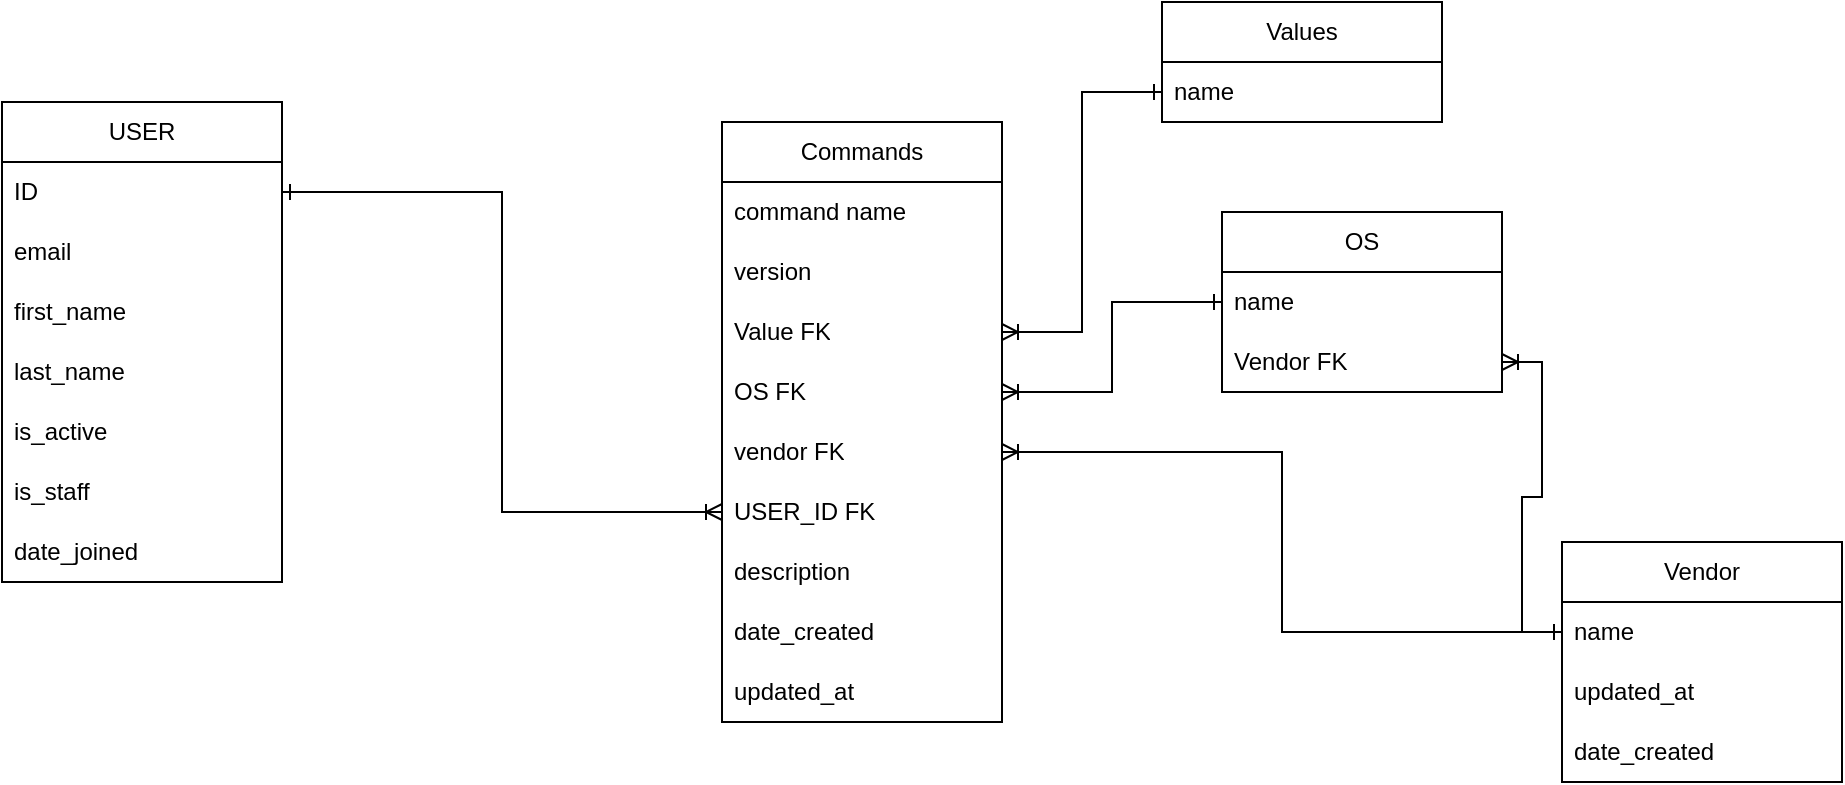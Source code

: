 <mxfile version="27.0.2">
  <diagram name="Page-1" id="LDTWUZMvB90Av-l3FpOa">
    <mxGraphModel dx="1770" dy="428" grid="1" gridSize="10" guides="1" tooltips="1" connect="1" arrows="1" fold="1" page="1" pageScale="1" pageWidth="850" pageHeight="1100" math="0" shadow="0">
      <root>
        <mxCell id="0" />
        <mxCell id="1" parent="0" />
        <mxCell id="-kJda5sUr_edc5x3VZ9T-1" value="Commands" style="swimlane;fontStyle=0;childLayout=stackLayout;horizontal=1;startSize=30;horizontalStack=0;resizeParent=1;resizeParentMax=0;resizeLast=0;collapsible=1;marginBottom=0;whiteSpace=wrap;html=1;" vertex="1" parent="1">
          <mxGeometry x="180" y="230" width="140" height="300" as="geometry" />
        </mxCell>
        <mxCell id="-kJda5sUr_edc5x3VZ9T-2" value="command name" style="text;strokeColor=none;fillColor=none;align=left;verticalAlign=middle;spacingLeft=4;spacingRight=4;overflow=hidden;points=[[0,0.5],[1,0.5]];portConstraint=eastwest;rotatable=0;whiteSpace=wrap;html=1;" vertex="1" parent="-kJda5sUr_edc5x3VZ9T-1">
          <mxGeometry y="30" width="140" height="30" as="geometry" />
        </mxCell>
        <mxCell id="-kJda5sUr_edc5x3VZ9T-3" value="version" style="text;strokeColor=none;fillColor=none;align=left;verticalAlign=middle;spacingLeft=4;spacingRight=4;overflow=hidden;points=[[0,0.5],[1,0.5]];portConstraint=eastwest;rotatable=0;whiteSpace=wrap;html=1;" vertex="1" parent="-kJda5sUr_edc5x3VZ9T-1">
          <mxGeometry y="60" width="140" height="30" as="geometry" />
        </mxCell>
        <mxCell id="-kJda5sUr_edc5x3VZ9T-4" value="Value FK" style="text;strokeColor=none;fillColor=none;align=left;verticalAlign=middle;spacingLeft=4;spacingRight=4;overflow=hidden;points=[[0,0.5],[1,0.5]];portConstraint=eastwest;rotatable=0;whiteSpace=wrap;html=1;" vertex="1" parent="-kJda5sUr_edc5x3VZ9T-1">
          <mxGeometry y="90" width="140" height="30" as="geometry" />
        </mxCell>
        <mxCell id="-kJda5sUr_edc5x3VZ9T-5" value="OS FK" style="text;strokeColor=none;fillColor=none;align=left;verticalAlign=middle;spacingLeft=4;spacingRight=4;overflow=hidden;points=[[0,0.5],[1,0.5]];portConstraint=eastwest;rotatable=0;whiteSpace=wrap;html=1;" vertex="1" parent="-kJda5sUr_edc5x3VZ9T-1">
          <mxGeometry y="120" width="140" height="30" as="geometry" />
        </mxCell>
        <mxCell id="-kJda5sUr_edc5x3VZ9T-6" value="vendor FK" style="text;strokeColor=none;fillColor=none;align=left;verticalAlign=middle;spacingLeft=4;spacingRight=4;overflow=hidden;points=[[0,0.5],[1,0.5]];portConstraint=eastwest;rotatable=0;whiteSpace=wrap;html=1;" vertex="1" parent="-kJda5sUr_edc5x3VZ9T-1">
          <mxGeometry y="150" width="140" height="30" as="geometry" />
        </mxCell>
        <mxCell id="-kJda5sUr_edc5x3VZ9T-24" value="USER_ID FK" style="text;strokeColor=none;fillColor=none;align=left;verticalAlign=middle;spacingLeft=4;spacingRight=4;overflow=hidden;points=[[0,0.5],[1,0.5]];portConstraint=eastwest;rotatable=0;whiteSpace=wrap;html=1;" vertex="1" parent="-kJda5sUr_edc5x3VZ9T-1">
          <mxGeometry y="180" width="140" height="30" as="geometry" />
        </mxCell>
        <mxCell id="-kJda5sUr_edc5x3VZ9T-35" value="description" style="text;strokeColor=none;fillColor=none;align=left;verticalAlign=middle;spacingLeft=4;spacingRight=4;overflow=hidden;points=[[0,0.5],[1,0.5]];portConstraint=eastwest;rotatable=0;whiteSpace=wrap;html=1;" vertex="1" parent="-kJda5sUr_edc5x3VZ9T-1">
          <mxGeometry y="210" width="140" height="30" as="geometry" />
        </mxCell>
        <mxCell id="-kJda5sUr_edc5x3VZ9T-34" value="date_created" style="text;strokeColor=none;fillColor=none;align=left;verticalAlign=middle;spacingLeft=4;spacingRight=4;overflow=hidden;points=[[0,0.5],[1,0.5]];portConstraint=eastwest;rotatable=0;whiteSpace=wrap;html=1;" vertex="1" parent="-kJda5sUr_edc5x3VZ9T-1">
          <mxGeometry y="240" width="140" height="30" as="geometry" />
        </mxCell>
        <mxCell id="-kJda5sUr_edc5x3VZ9T-36" value="updated_at" style="text;strokeColor=none;fillColor=none;align=left;verticalAlign=middle;spacingLeft=4;spacingRight=4;overflow=hidden;points=[[0,0.5],[1,0.5]];portConstraint=eastwest;rotatable=0;whiteSpace=wrap;html=1;" vertex="1" parent="-kJda5sUr_edc5x3VZ9T-1">
          <mxGeometry y="270" width="140" height="30" as="geometry" />
        </mxCell>
        <mxCell id="-kJda5sUr_edc5x3VZ9T-7" value="Vendor" style="swimlane;fontStyle=0;childLayout=stackLayout;horizontal=1;startSize=30;horizontalStack=0;resizeParent=1;resizeParentMax=0;resizeLast=0;collapsible=1;marginBottom=0;whiteSpace=wrap;html=1;" vertex="1" parent="1">
          <mxGeometry x="600" y="440" width="140" height="120" as="geometry" />
        </mxCell>
        <mxCell id="-kJda5sUr_edc5x3VZ9T-8" value="name" style="text;strokeColor=none;fillColor=none;align=left;verticalAlign=middle;spacingLeft=4;spacingRight=4;overflow=hidden;points=[[0,0.5],[1,0.5]];portConstraint=eastwest;rotatable=0;whiteSpace=wrap;html=1;" vertex="1" parent="-kJda5sUr_edc5x3VZ9T-7">
          <mxGeometry y="30" width="140" height="30" as="geometry" />
        </mxCell>
        <mxCell id="-kJda5sUr_edc5x3VZ9T-38" value="updated_at" style="text;strokeColor=none;fillColor=none;align=left;verticalAlign=middle;spacingLeft=4;spacingRight=4;overflow=hidden;points=[[0,0.5],[1,0.5]];portConstraint=eastwest;rotatable=0;whiteSpace=wrap;html=1;" vertex="1" parent="-kJda5sUr_edc5x3VZ9T-7">
          <mxGeometry y="60" width="140" height="30" as="geometry" />
        </mxCell>
        <mxCell id="-kJda5sUr_edc5x3VZ9T-37" value="date_created" style="text;strokeColor=none;fillColor=none;align=left;verticalAlign=middle;spacingLeft=4;spacingRight=4;overflow=hidden;points=[[0,0.5],[1,0.5]];portConstraint=eastwest;rotatable=0;whiteSpace=wrap;html=1;" vertex="1" parent="-kJda5sUr_edc5x3VZ9T-7">
          <mxGeometry y="90" width="140" height="30" as="geometry" />
        </mxCell>
        <mxCell id="-kJda5sUr_edc5x3VZ9T-13" value="OS" style="swimlane;fontStyle=0;childLayout=stackLayout;horizontal=1;startSize=30;horizontalStack=0;resizeParent=1;resizeParentMax=0;resizeLast=0;collapsible=1;marginBottom=0;whiteSpace=wrap;html=1;" vertex="1" parent="1">
          <mxGeometry x="430" y="275" width="140" height="90" as="geometry" />
        </mxCell>
        <mxCell id="-kJda5sUr_edc5x3VZ9T-14" value="name" style="text;strokeColor=none;fillColor=none;align=left;verticalAlign=middle;spacingLeft=4;spacingRight=4;overflow=hidden;points=[[0,0.5],[1,0.5]];portConstraint=eastwest;rotatable=0;whiteSpace=wrap;html=1;" vertex="1" parent="-kJda5sUr_edc5x3VZ9T-13">
          <mxGeometry y="30" width="140" height="30" as="geometry" />
        </mxCell>
        <mxCell id="-kJda5sUr_edc5x3VZ9T-15" value="Vendor FK" style="text;strokeColor=none;fillColor=none;align=left;verticalAlign=middle;spacingLeft=4;spacingRight=4;overflow=hidden;points=[[0,0.5],[1,0.5]];portConstraint=eastwest;rotatable=0;whiteSpace=wrap;html=1;" vertex="1" parent="-kJda5sUr_edc5x3VZ9T-13">
          <mxGeometry y="60" width="140" height="30" as="geometry" />
        </mxCell>
        <mxCell id="-kJda5sUr_edc5x3VZ9T-16" value="Values" style="swimlane;fontStyle=0;childLayout=stackLayout;horizontal=1;startSize=30;horizontalStack=0;resizeParent=1;resizeParentMax=0;resizeLast=0;collapsible=1;marginBottom=0;whiteSpace=wrap;html=1;" vertex="1" parent="1">
          <mxGeometry x="400" y="170" width="140" height="60" as="geometry" />
        </mxCell>
        <mxCell id="-kJda5sUr_edc5x3VZ9T-17" value="name" style="text;strokeColor=none;fillColor=none;align=left;verticalAlign=middle;spacingLeft=4;spacingRight=4;overflow=hidden;points=[[0,0.5],[1,0.5]];portConstraint=eastwest;rotatable=0;whiteSpace=wrap;html=1;" vertex="1" parent="-kJda5sUr_edc5x3VZ9T-16">
          <mxGeometry y="30" width="140" height="30" as="geometry" />
        </mxCell>
        <mxCell id="-kJda5sUr_edc5x3VZ9T-19" style="edgeStyle=orthogonalEdgeStyle;rounded=0;orthogonalLoop=1;jettySize=auto;html=1;entryX=0;entryY=0.5;entryDx=0;entryDy=0;endArrow=ERone;endFill=0;startArrow=ERoneToMany;startFill=0;" edge="1" parent="1" source="-kJda5sUr_edc5x3VZ9T-4" target="-kJda5sUr_edc5x3VZ9T-17">
          <mxGeometry relative="1" as="geometry" />
        </mxCell>
        <mxCell id="-kJda5sUr_edc5x3VZ9T-20" style="edgeStyle=orthogonalEdgeStyle;rounded=0;orthogonalLoop=1;jettySize=auto;html=1;entryX=0;entryY=0.5;entryDx=0;entryDy=0;endArrow=ERone;endFill=0;startArrow=ERoneToMany;startFill=0;exitX=1;exitY=0.5;exitDx=0;exitDy=0;" edge="1" parent="1" source="-kJda5sUr_edc5x3VZ9T-6" target="-kJda5sUr_edc5x3VZ9T-8">
          <mxGeometry relative="1" as="geometry">
            <mxPoint x="330" y="345" as="sourcePoint" />
            <mxPoint x="390" y="575" as="targetPoint" />
          </mxGeometry>
        </mxCell>
        <mxCell id="-kJda5sUr_edc5x3VZ9T-21" style="edgeStyle=orthogonalEdgeStyle;rounded=0;orthogonalLoop=1;jettySize=auto;html=1;entryX=0;entryY=0.5;entryDx=0;entryDy=0;endArrow=ERone;endFill=0;startArrow=ERoneToMany;startFill=0;exitX=1;exitY=0.5;exitDx=0;exitDy=0;" edge="1" parent="1" source="-kJda5sUr_edc5x3VZ9T-5" target="-kJda5sUr_edc5x3VZ9T-14">
          <mxGeometry relative="1" as="geometry">
            <mxPoint x="330" y="345" as="sourcePoint" />
            <mxPoint x="410" y="225" as="targetPoint" />
          </mxGeometry>
        </mxCell>
        <mxCell id="-kJda5sUr_edc5x3VZ9T-22" style="edgeStyle=orthogonalEdgeStyle;rounded=0;orthogonalLoop=1;jettySize=auto;html=1;entryX=0;entryY=0.5;entryDx=0;entryDy=0;endArrow=ERone;endFill=0;startArrow=ERoneToMany;startFill=0;exitX=1;exitY=0.5;exitDx=0;exitDy=0;" edge="1" parent="1" source="-kJda5sUr_edc5x3VZ9T-15" target="-kJda5sUr_edc5x3VZ9T-8">
          <mxGeometry relative="1" as="geometry">
            <mxPoint x="330" y="405" as="sourcePoint" />
            <mxPoint x="520" y="595" as="targetPoint" />
          </mxGeometry>
        </mxCell>
        <mxCell id="-kJda5sUr_edc5x3VZ9T-25" value="USER" style="swimlane;fontStyle=0;childLayout=stackLayout;horizontal=1;startSize=30;horizontalStack=0;resizeParent=1;resizeParentMax=0;resizeLast=0;collapsible=1;marginBottom=0;whiteSpace=wrap;html=1;" vertex="1" parent="1">
          <mxGeometry x="-180" y="220" width="140" height="240" as="geometry" />
        </mxCell>
        <mxCell id="-kJda5sUr_edc5x3VZ9T-26" value="ID" style="text;strokeColor=none;fillColor=none;align=left;verticalAlign=middle;spacingLeft=4;spacingRight=4;overflow=hidden;points=[[0,0.5],[1,0.5]];portConstraint=eastwest;rotatable=0;whiteSpace=wrap;html=1;" vertex="1" parent="-kJda5sUr_edc5x3VZ9T-25">
          <mxGeometry y="30" width="140" height="30" as="geometry" />
        </mxCell>
        <mxCell id="-kJda5sUr_edc5x3VZ9T-27" value="email" style="text;strokeColor=none;fillColor=none;align=left;verticalAlign=middle;spacingLeft=4;spacingRight=4;overflow=hidden;points=[[0,0.5],[1,0.5]];portConstraint=eastwest;rotatable=0;whiteSpace=wrap;html=1;" vertex="1" parent="-kJda5sUr_edc5x3VZ9T-25">
          <mxGeometry y="60" width="140" height="30" as="geometry" />
        </mxCell>
        <mxCell id="-kJda5sUr_edc5x3VZ9T-28" value="first_name" style="text;strokeColor=none;fillColor=none;align=left;verticalAlign=middle;spacingLeft=4;spacingRight=4;overflow=hidden;points=[[0,0.5],[1,0.5]];portConstraint=eastwest;rotatable=0;whiteSpace=wrap;html=1;" vertex="1" parent="-kJda5sUr_edc5x3VZ9T-25">
          <mxGeometry y="90" width="140" height="30" as="geometry" />
        </mxCell>
        <mxCell id="-kJda5sUr_edc5x3VZ9T-29" value="last_name" style="text;strokeColor=none;fillColor=none;align=left;verticalAlign=middle;spacingLeft=4;spacingRight=4;overflow=hidden;points=[[0,0.5],[1,0.5]];portConstraint=eastwest;rotatable=0;whiteSpace=wrap;html=1;" vertex="1" parent="-kJda5sUr_edc5x3VZ9T-25">
          <mxGeometry y="120" width="140" height="30" as="geometry" />
        </mxCell>
        <mxCell id="-kJda5sUr_edc5x3VZ9T-30" value="is_active" style="text;strokeColor=none;fillColor=none;align=left;verticalAlign=middle;spacingLeft=4;spacingRight=4;overflow=hidden;points=[[0,0.5],[1,0.5]];portConstraint=eastwest;rotatable=0;whiteSpace=wrap;html=1;" vertex="1" parent="-kJda5sUr_edc5x3VZ9T-25">
          <mxGeometry y="150" width="140" height="30" as="geometry" />
        </mxCell>
        <mxCell id="-kJda5sUr_edc5x3VZ9T-31" value="is_staff" style="text;strokeColor=none;fillColor=none;align=left;verticalAlign=middle;spacingLeft=4;spacingRight=4;overflow=hidden;points=[[0,0.5],[1,0.5]];portConstraint=eastwest;rotatable=0;whiteSpace=wrap;html=1;" vertex="1" parent="-kJda5sUr_edc5x3VZ9T-25">
          <mxGeometry y="180" width="140" height="30" as="geometry" />
        </mxCell>
        <mxCell id="-kJda5sUr_edc5x3VZ9T-32" value="date_joined" style="text;strokeColor=none;fillColor=none;align=left;verticalAlign=middle;spacingLeft=4;spacingRight=4;overflow=hidden;points=[[0,0.5],[1,0.5]];portConstraint=eastwest;rotatable=0;whiteSpace=wrap;html=1;" vertex="1" parent="-kJda5sUr_edc5x3VZ9T-25">
          <mxGeometry y="210" width="140" height="30" as="geometry" />
        </mxCell>
        <mxCell id="-kJda5sUr_edc5x3VZ9T-33" style="edgeStyle=orthogonalEdgeStyle;rounded=0;orthogonalLoop=1;jettySize=auto;html=1;entryX=1;entryY=0.5;entryDx=0;entryDy=0;endArrow=ERone;endFill=0;startArrow=ERoneToMany;startFill=0;exitX=0;exitY=0.5;exitDx=0;exitDy=0;" edge="1" parent="1" source="-kJda5sUr_edc5x3VZ9T-24" target="-kJda5sUr_edc5x3VZ9T-26">
          <mxGeometry relative="1" as="geometry">
            <mxPoint x="330" y="405" as="sourcePoint" />
            <mxPoint x="610" y="495" as="targetPoint" />
          </mxGeometry>
        </mxCell>
      </root>
    </mxGraphModel>
  </diagram>
</mxfile>
